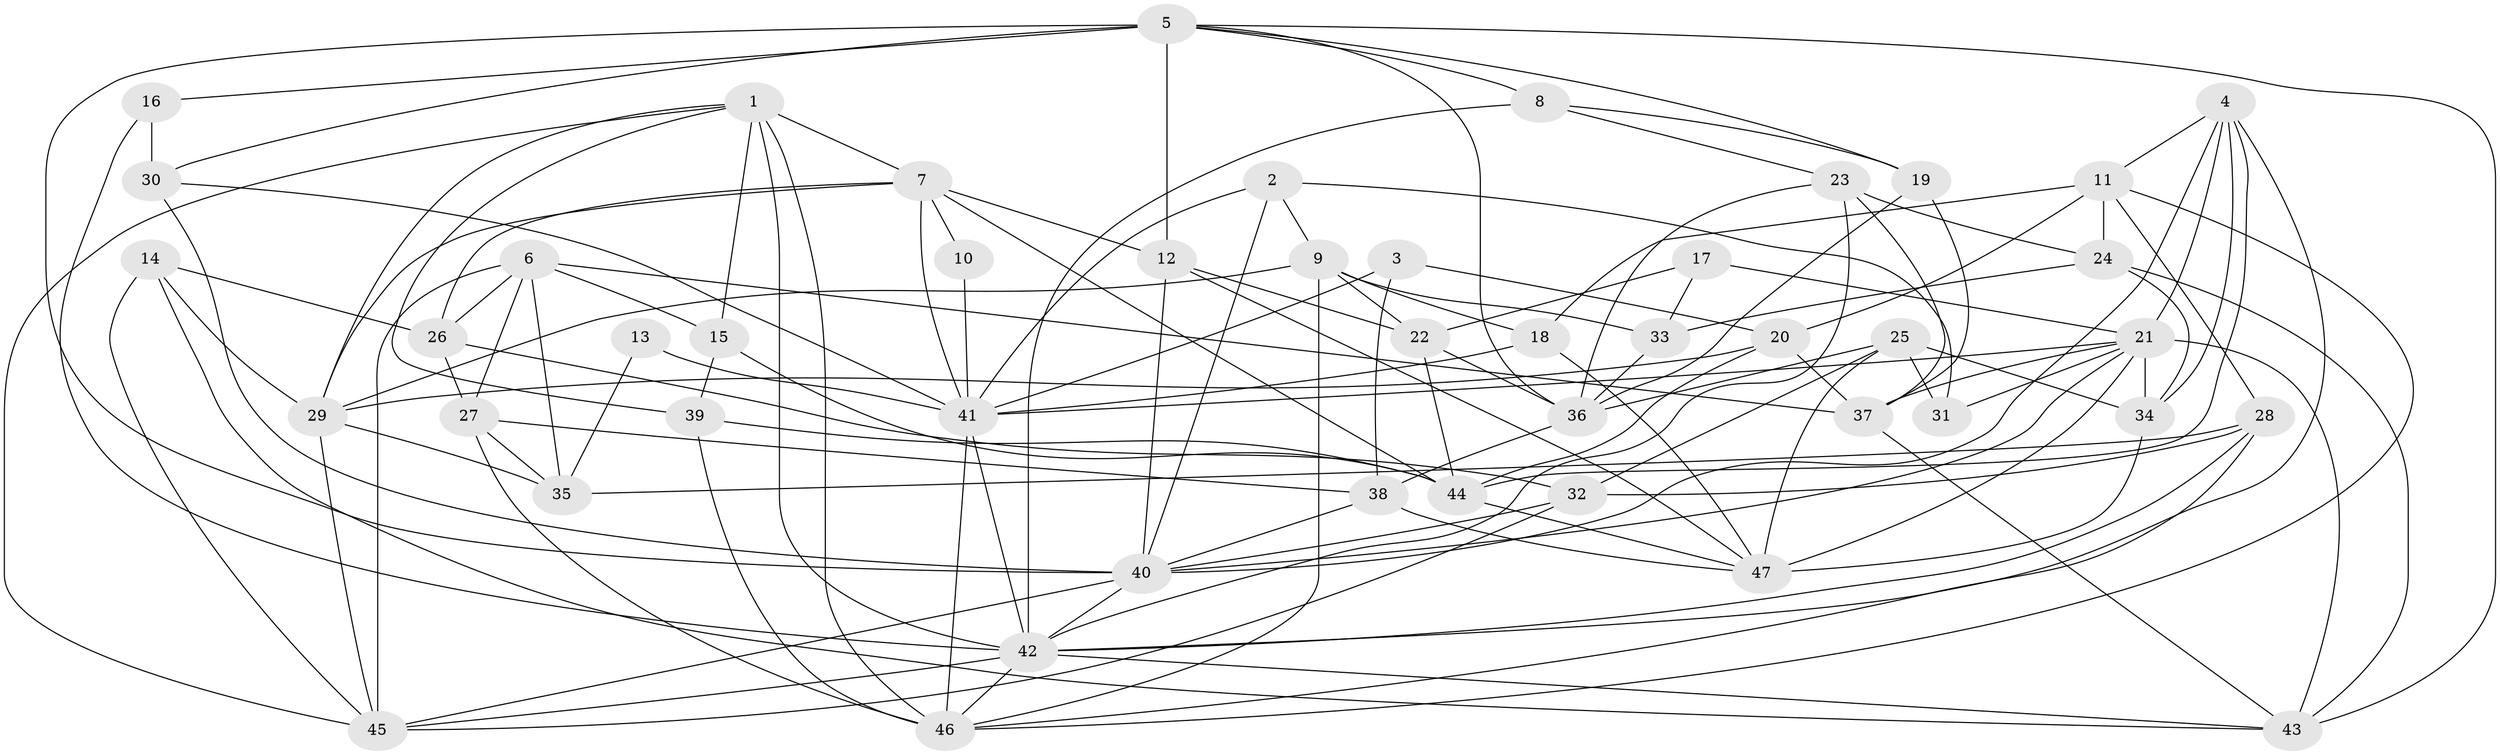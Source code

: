 // original degree distribution, {4: 0.34408602150537637, 3: 0.27956989247311825, 5: 0.15053763440860216, 2: 0.0967741935483871, 6: 0.0967741935483871, 9: 0.010752688172043012, 7: 0.010752688172043012, 8: 0.010752688172043012}
// Generated by graph-tools (version 1.1) at 2025/26/03/09/25 03:26:10]
// undirected, 47 vertices, 129 edges
graph export_dot {
graph [start="1"]
  node [color=gray90,style=filled];
  1;
  2;
  3;
  4;
  5;
  6;
  7;
  8;
  9;
  10;
  11;
  12;
  13;
  14;
  15;
  16;
  17;
  18;
  19;
  20;
  21;
  22;
  23;
  24;
  25;
  26;
  27;
  28;
  29;
  30;
  31;
  32;
  33;
  34;
  35;
  36;
  37;
  38;
  39;
  40;
  41;
  42;
  43;
  44;
  45;
  46;
  47;
  1 -- 7 [weight=2.0];
  1 -- 15 [weight=1.0];
  1 -- 29 [weight=1.0];
  1 -- 39 [weight=1.0];
  1 -- 42 [weight=1.0];
  1 -- 45 [weight=1.0];
  1 -- 46 [weight=1.0];
  2 -- 9 [weight=1.0];
  2 -- 31 [weight=1.0];
  2 -- 40 [weight=1.0];
  2 -- 41 [weight=1.0];
  3 -- 20 [weight=1.0];
  3 -- 38 [weight=1.0];
  3 -- 41 [weight=1.0];
  4 -- 11 [weight=1.0];
  4 -- 21 [weight=1.0];
  4 -- 34 [weight=1.0];
  4 -- 40 [weight=1.0];
  4 -- 42 [weight=1.0];
  4 -- 44 [weight=1.0];
  5 -- 8 [weight=1.0];
  5 -- 12 [weight=1.0];
  5 -- 16 [weight=1.0];
  5 -- 19 [weight=1.0];
  5 -- 30 [weight=2.0];
  5 -- 36 [weight=1.0];
  5 -- 40 [weight=1.0];
  5 -- 43 [weight=1.0];
  6 -- 15 [weight=1.0];
  6 -- 26 [weight=1.0];
  6 -- 27 [weight=1.0];
  6 -- 35 [weight=1.0];
  6 -- 37 [weight=1.0];
  6 -- 45 [weight=1.0];
  7 -- 10 [weight=1.0];
  7 -- 12 [weight=1.0];
  7 -- 26 [weight=1.0];
  7 -- 29 [weight=1.0];
  7 -- 41 [weight=1.0];
  7 -- 44 [weight=1.0];
  8 -- 19 [weight=1.0];
  8 -- 23 [weight=1.0];
  8 -- 42 [weight=2.0];
  9 -- 18 [weight=1.0];
  9 -- 22 [weight=1.0];
  9 -- 29 [weight=1.0];
  9 -- 33 [weight=1.0];
  9 -- 46 [weight=1.0];
  10 -- 41 [weight=1.0];
  11 -- 18 [weight=1.0];
  11 -- 20 [weight=1.0];
  11 -- 24 [weight=1.0];
  11 -- 28 [weight=1.0];
  11 -- 46 [weight=1.0];
  12 -- 22 [weight=1.0];
  12 -- 40 [weight=1.0];
  12 -- 47 [weight=1.0];
  13 -- 35 [weight=1.0];
  13 -- 41 [weight=1.0];
  14 -- 26 [weight=1.0];
  14 -- 29 [weight=1.0];
  14 -- 43 [weight=1.0];
  14 -- 45 [weight=1.0];
  15 -- 39 [weight=1.0];
  15 -- 44 [weight=1.0];
  16 -- 30 [weight=1.0];
  16 -- 42 [weight=1.0];
  17 -- 21 [weight=1.0];
  17 -- 22 [weight=1.0];
  17 -- 33 [weight=1.0];
  18 -- 41 [weight=2.0];
  18 -- 47 [weight=1.0];
  19 -- 36 [weight=1.0];
  19 -- 37 [weight=1.0];
  20 -- 29 [weight=1.0];
  20 -- 37 [weight=1.0];
  20 -- 44 [weight=1.0];
  21 -- 31 [weight=1.0];
  21 -- 34 [weight=1.0];
  21 -- 37 [weight=1.0];
  21 -- 40 [weight=1.0];
  21 -- 41 [weight=1.0];
  21 -- 43 [weight=1.0];
  21 -- 47 [weight=1.0];
  22 -- 36 [weight=1.0];
  22 -- 44 [weight=1.0];
  23 -- 24 [weight=1.0];
  23 -- 36 [weight=1.0];
  23 -- 37 [weight=1.0];
  23 -- 42 [weight=1.0];
  24 -- 33 [weight=1.0];
  24 -- 34 [weight=2.0];
  24 -- 43 [weight=1.0];
  25 -- 31 [weight=1.0];
  25 -- 32 [weight=1.0];
  25 -- 34 [weight=1.0];
  25 -- 36 [weight=1.0];
  25 -- 47 [weight=1.0];
  26 -- 27 [weight=1.0];
  26 -- 32 [weight=1.0];
  27 -- 35 [weight=1.0];
  27 -- 38 [weight=1.0];
  27 -- 46 [weight=2.0];
  28 -- 32 [weight=1.0];
  28 -- 35 [weight=1.0];
  28 -- 42 [weight=1.0];
  28 -- 46 [weight=1.0];
  29 -- 35 [weight=1.0];
  29 -- 45 [weight=1.0];
  30 -- 40 [weight=1.0];
  30 -- 41 [weight=1.0];
  32 -- 40 [weight=1.0];
  32 -- 45 [weight=1.0];
  33 -- 36 [weight=1.0];
  34 -- 47 [weight=2.0];
  36 -- 38 [weight=1.0];
  37 -- 43 [weight=1.0];
  38 -- 40 [weight=1.0];
  38 -- 47 [weight=1.0];
  39 -- 44 [weight=1.0];
  39 -- 46 [weight=1.0];
  40 -- 42 [weight=1.0];
  40 -- 45 [weight=1.0];
  41 -- 42 [weight=2.0];
  41 -- 46 [weight=1.0];
  42 -- 43 [weight=1.0];
  42 -- 45 [weight=1.0];
  42 -- 46 [weight=1.0];
  44 -- 47 [weight=1.0];
}
